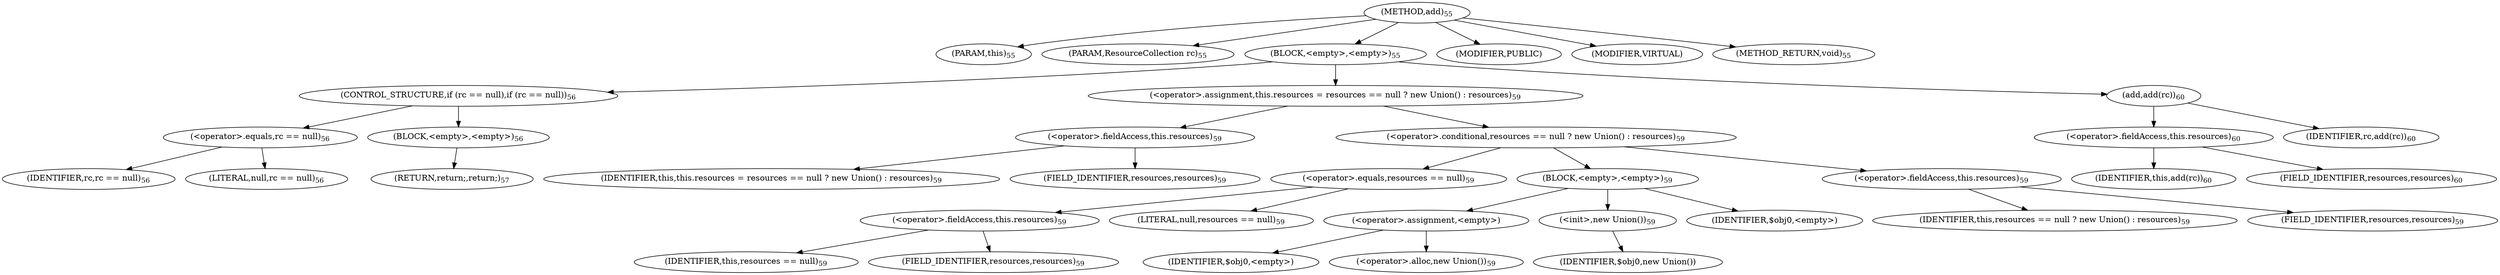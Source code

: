 digraph "add" {  
"37" [label = <(METHOD,add)<SUB>55</SUB>> ]
"38" [label = <(PARAM,this)<SUB>55</SUB>> ]
"39" [label = <(PARAM,ResourceCollection rc)<SUB>55</SUB>> ]
"40" [label = <(BLOCK,&lt;empty&gt;,&lt;empty&gt;)<SUB>55</SUB>> ]
"41" [label = <(CONTROL_STRUCTURE,if (rc == null),if (rc == null))<SUB>56</SUB>> ]
"42" [label = <(&lt;operator&gt;.equals,rc == null)<SUB>56</SUB>> ]
"43" [label = <(IDENTIFIER,rc,rc == null)<SUB>56</SUB>> ]
"44" [label = <(LITERAL,null,rc == null)<SUB>56</SUB>> ]
"45" [label = <(BLOCK,&lt;empty&gt;,&lt;empty&gt;)<SUB>56</SUB>> ]
"46" [label = <(RETURN,return;,return;)<SUB>57</SUB>> ]
"47" [label = <(&lt;operator&gt;.assignment,this.resources = resources == null ? new Union() : resources)<SUB>59</SUB>> ]
"48" [label = <(&lt;operator&gt;.fieldAccess,this.resources)<SUB>59</SUB>> ]
"49" [label = <(IDENTIFIER,this,this.resources = resources == null ? new Union() : resources)<SUB>59</SUB>> ]
"50" [label = <(FIELD_IDENTIFIER,resources,resources)<SUB>59</SUB>> ]
"51" [label = <(&lt;operator&gt;.conditional,resources == null ? new Union() : resources)<SUB>59</SUB>> ]
"52" [label = <(&lt;operator&gt;.equals,resources == null)<SUB>59</SUB>> ]
"53" [label = <(&lt;operator&gt;.fieldAccess,this.resources)<SUB>59</SUB>> ]
"54" [label = <(IDENTIFIER,this,resources == null)<SUB>59</SUB>> ]
"55" [label = <(FIELD_IDENTIFIER,resources,resources)<SUB>59</SUB>> ]
"56" [label = <(LITERAL,null,resources == null)<SUB>59</SUB>> ]
"57" [label = <(BLOCK,&lt;empty&gt;,&lt;empty&gt;)<SUB>59</SUB>> ]
"58" [label = <(&lt;operator&gt;.assignment,&lt;empty&gt;)> ]
"59" [label = <(IDENTIFIER,$obj0,&lt;empty&gt;)> ]
"60" [label = <(&lt;operator&gt;.alloc,new Union())<SUB>59</SUB>> ]
"61" [label = <(&lt;init&gt;,new Union())<SUB>59</SUB>> ]
"62" [label = <(IDENTIFIER,$obj0,new Union())> ]
"63" [label = <(IDENTIFIER,$obj0,&lt;empty&gt;)> ]
"64" [label = <(&lt;operator&gt;.fieldAccess,this.resources)<SUB>59</SUB>> ]
"65" [label = <(IDENTIFIER,this,resources == null ? new Union() : resources)<SUB>59</SUB>> ]
"66" [label = <(FIELD_IDENTIFIER,resources,resources)<SUB>59</SUB>> ]
"67" [label = <(add,add(rc))<SUB>60</SUB>> ]
"68" [label = <(&lt;operator&gt;.fieldAccess,this.resources)<SUB>60</SUB>> ]
"69" [label = <(IDENTIFIER,this,add(rc))<SUB>60</SUB>> ]
"70" [label = <(FIELD_IDENTIFIER,resources,resources)<SUB>60</SUB>> ]
"71" [label = <(IDENTIFIER,rc,add(rc))<SUB>60</SUB>> ]
"72" [label = <(MODIFIER,PUBLIC)> ]
"73" [label = <(MODIFIER,VIRTUAL)> ]
"74" [label = <(METHOD_RETURN,void)<SUB>55</SUB>> ]
  "37" -> "38" 
  "37" -> "39" 
  "37" -> "40" 
  "37" -> "72" 
  "37" -> "73" 
  "37" -> "74" 
  "40" -> "41" 
  "40" -> "47" 
  "40" -> "67" 
  "41" -> "42" 
  "41" -> "45" 
  "42" -> "43" 
  "42" -> "44" 
  "45" -> "46" 
  "47" -> "48" 
  "47" -> "51" 
  "48" -> "49" 
  "48" -> "50" 
  "51" -> "52" 
  "51" -> "57" 
  "51" -> "64" 
  "52" -> "53" 
  "52" -> "56" 
  "53" -> "54" 
  "53" -> "55" 
  "57" -> "58" 
  "57" -> "61" 
  "57" -> "63" 
  "58" -> "59" 
  "58" -> "60" 
  "61" -> "62" 
  "64" -> "65" 
  "64" -> "66" 
  "67" -> "68" 
  "67" -> "71" 
  "68" -> "69" 
  "68" -> "70" 
}
